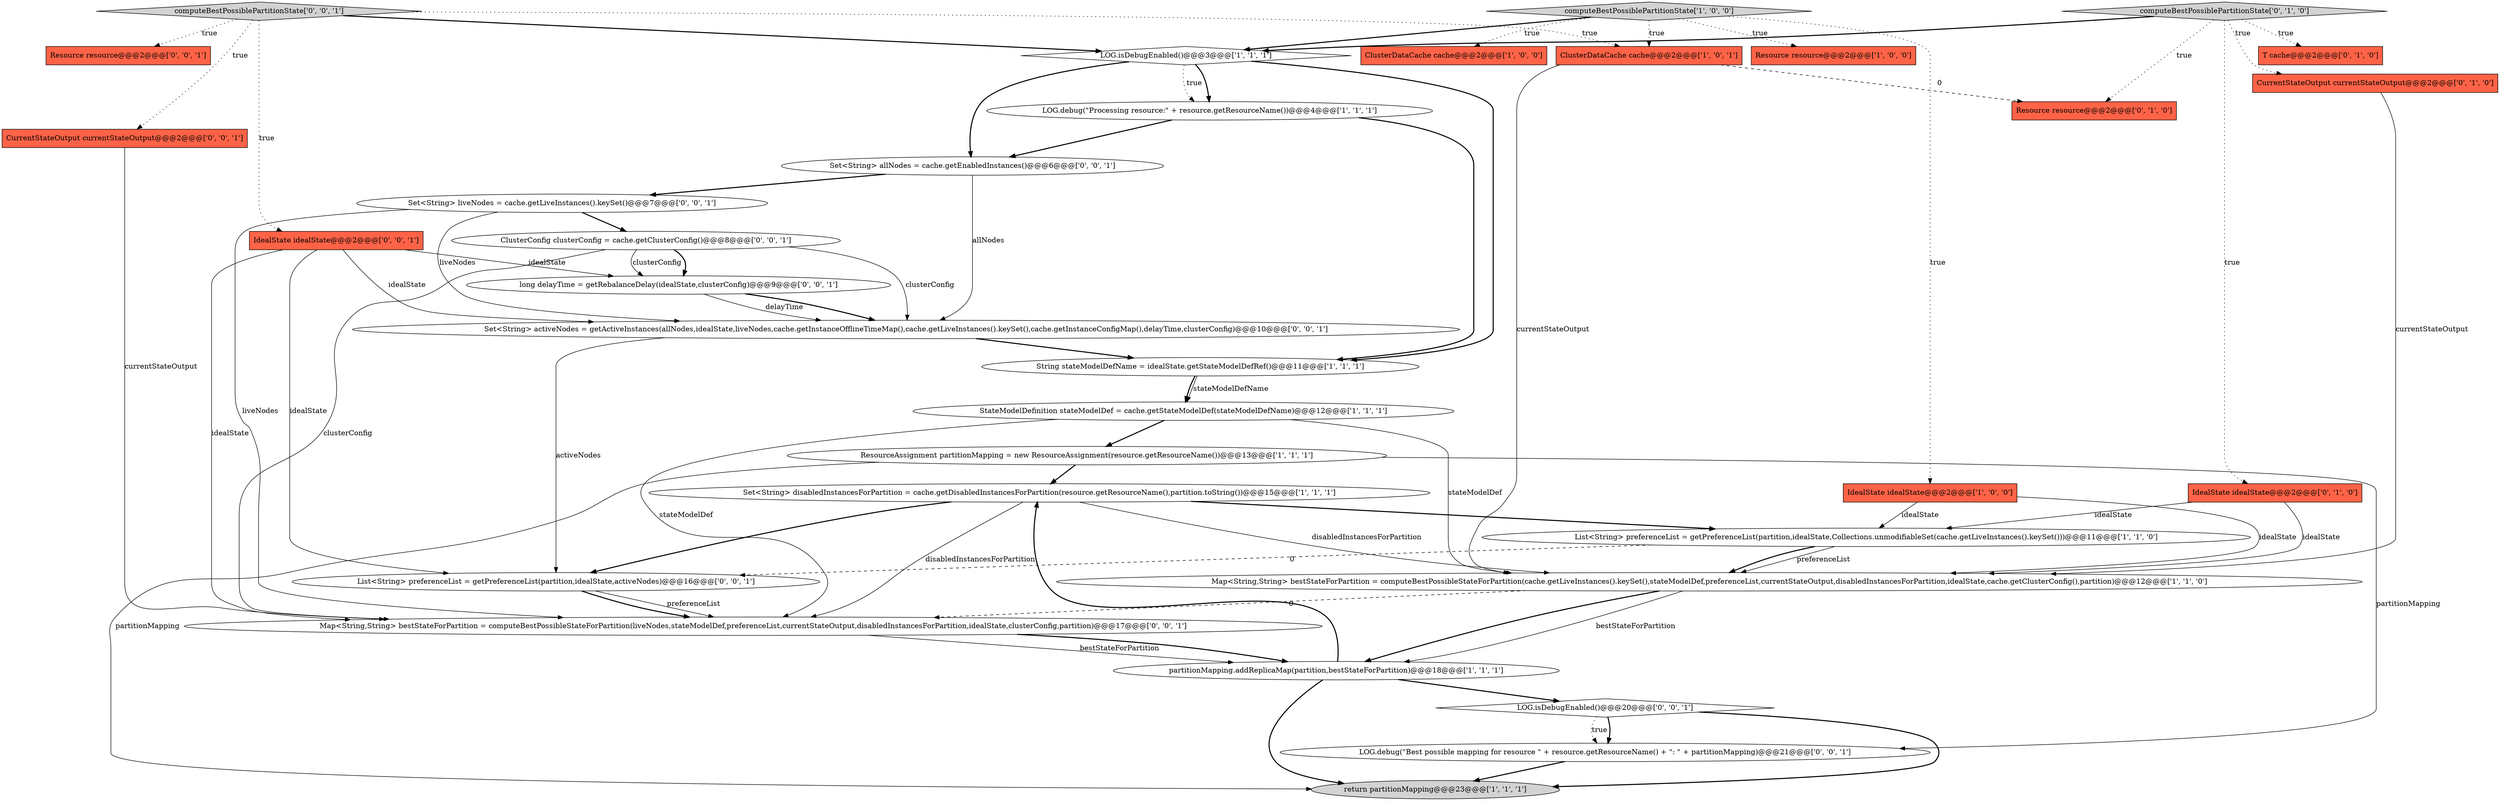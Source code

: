 digraph {
0 [style = filled, label = "Set<String> disabledInstancesForPartition = cache.getDisabledInstancesForPartition(resource.getResourceName(),partition.toString())@@@15@@@['1', '1', '1']", fillcolor = white, shape = ellipse image = "AAA0AAABBB1BBB"];
19 [style = filled, label = "Resource resource@@@2@@@['0', '1', '0']", fillcolor = tomato, shape = box image = "AAA1AAABBB2BBB"];
21 [style = filled, label = "LOG.isDebugEnabled()@@@20@@@['0', '0', '1']", fillcolor = white, shape = diamond image = "AAA0AAABBB3BBB"];
13 [style = filled, label = "return partitionMapping@@@23@@@['1', '1', '1']", fillcolor = lightgray, shape = ellipse image = "AAA0AAABBB1BBB"];
12 [style = filled, label = "ResourceAssignment partitionMapping = new ResourceAssignment(resource.getResourceName())@@@13@@@['1', '1', '1']", fillcolor = white, shape = ellipse image = "AAA0AAABBB1BBB"];
5 [style = filled, label = "LOG.isDebugEnabled()@@@3@@@['1', '1', '1']", fillcolor = white, shape = diamond image = "AAA0AAABBB1BBB"];
30 [style = filled, label = "long delayTime = getRebalanceDelay(idealState,clusterConfig)@@@9@@@['0', '0', '1']", fillcolor = white, shape = ellipse image = "AAA0AAABBB3BBB"];
23 [style = filled, label = "IdealState idealState@@@2@@@['0', '0', '1']", fillcolor = tomato, shape = box image = "AAA0AAABBB3BBB"];
27 [style = filled, label = "Set<String> allNodes = cache.getEnabledInstances()@@@6@@@['0', '0', '1']", fillcolor = white, shape = ellipse image = "AAA0AAABBB3BBB"];
26 [style = filled, label = "Set<String> liveNodes = cache.getLiveInstances().keySet()@@@7@@@['0', '0', '1']", fillcolor = white, shape = ellipse image = "AAA0AAABBB3BBB"];
1 [style = filled, label = "partitionMapping.addReplicaMap(partition,bestStateForPartition)@@@18@@@['1', '1', '1']", fillcolor = white, shape = ellipse image = "AAA0AAABBB1BBB"];
9 [style = filled, label = "ClusterDataCache cache@@@2@@@['1', '0', '0']", fillcolor = tomato, shape = box image = "AAA0AAABBB1BBB"];
7 [style = filled, label = "IdealState idealState@@@2@@@['1', '0', '0']", fillcolor = tomato, shape = box image = "AAA0AAABBB1BBB"];
4 [style = filled, label = "Map<String,String> bestStateForPartition = computeBestPossibleStateForPartition(cache.getLiveInstances().keySet(),stateModelDef,preferenceList,currentStateOutput,disabledInstancesForPartition,idealState,cache.getClusterConfig(),partition)@@@12@@@['1', '1', '0']", fillcolor = white, shape = ellipse image = "AAA0AAABBB1BBB"];
11 [style = filled, label = "String stateModelDefName = idealState.getStateModelDefRef()@@@11@@@['1', '1', '1']", fillcolor = white, shape = ellipse image = "AAA0AAABBB1BBB"];
17 [style = filled, label = "CurrentStateOutput currentStateOutput@@@2@@@['0', '1', '0']", fillcolor = tomato, shape = box image = "AAA0AAABBB2BBB"];
16 [style = filled, label = "IdealState idealState@@@2@@@['0', '1', '0']", fillcolor = tomato, shape = box image = "AAA0AAABBB2BBB"];
29 [style = filled, label = "Set<String> activeNodes = getActiveInstances(allNodes,idealState,liveNodes,cache.getInstanceOfflineTimeMap(),cache.getLiveInstances().keySet(),cache.getInstanceConfigMap(),delayTime,clusterConfig)@@@10@@@['0', '0', '1']", fillcolor = white, shape = ellipse image = "AAA0AAABBB3BBB"];
31 [style = filled, label = "computeBestPossiblePartitionState['0', '0', '1']", fillcolor = lightgray, shape = diamond image = "AAA0AAABBB3BBB"];
10 [style = filled, label = "ClusterDataCache cache@@@2@@@['1', '0', '1']", fillcolor = tomato, shape = box image = "AAA0AAABBB1BBB"];
24 [style = filled, label = "CurrentStateOutput currentStateOutput@@@2@@@['0', '0', '1']", fillcolor = tomato, shape = box image = "AAA0AAABBB3BBB"];
25 [style = filled, label = "Map<String,String> bestStateForPartition = computeBestPossibleStateForPartition(liveNodes,stateModelDef,preferenceList,currentStateOutput,disabledInstancesForPartition,idealState,clusterConfig,partition)@@@17@@@['0', '0', '1']", fillcolor = white, shape = ellipse image = "AAA0AAABBB3BBB"];
22 [style = filled, label = "List<String> preferenceList = getPreferenceList(partition,idealState,activeNodes)@@@16@@@['0', '0', '1']", fillcolor = white, shape = ellipse image = "AAA0AAABBB3BBB"];
3 [style = filled, label = "LOG.debug(\"Processing resource:\" + resource.getResourceName())@@@4@@@['1', '1', '1']", fillcolor = white, shape = ellipse image = "AAA0AAABBB1BBB"];
8 [style = filled, label = "StateModelDefinition stateModelDef = cache.getStateModelDef(stateModelDefName)@@@12@@@['1', '1', '1']", fillcolor = white, shape = ellipse image = "AAA0AAABBB1BBB"];
32 [style = filled, label = "LOG.debug(\"Best possible mapping for resource \" + resource.getResourceName() + \": \" + partitionMapping)@@@21@@@['0', '0', '1']", fillcolor = white, shape = ellipse image = "AAA0AAABBB3BBB"];
20 [style = filled, label = "Resource resource@@@2@@@['0', '0', '1']", fillcolor = tomato, shape = box image = "AAA0AAABBB3BBB"];
2 [style = filled, label = "computeBestPossiblePartitionState['1', '0', '0']", fillcolor = lightgray, shape = diamond image = "AAA0AAABBB1BBB"];
6 [style = filled, label = "Resource resource@@@2@@@['1', '0', '0']", fillcolor = tomato, shape = box image = "AAA0AAABBB1BBB"];
28 [style = filled, label = "ClusterConfig clusterConfig = cache.getClusterConfig()@@@8@@@['0', '0', '1']", fillcolor = white, shape = ellipse image = "AAA0AAABBB3BBB"];
15 [style = filled, label = "T cache@@@2@@@['0', '1', '0']", fillcolor = tomato, shape = box image = "AAA0AAABBB2BBB"];
18 [style = filled, label = "computeBestPossiblePartitionState['0', '1', '0']", fillcolor = lightgray, shape = diamond image = "AAA0AAABBB2BBB"];
14 [style = filled, label = "List<String> preferenceList = getPreferenceList(partition,idealState,Collections.unmodifiableSet(cache.getLiveInstances().keySet()))@@@11@@@['1', '1', '0']", fillcolor = white, shape = ellipse image = "AAA0AAABBB1BBB"];
28->30 [style = bold, label=""];
12->0 [style = bold, label=""];
7->4 [style = solid, label="idealState"];
18->15 [style = dotted, label="true"];
32->13 [style = bold, label=""];
3->11 [style = bold, label=""];
31->24 [style = dotted, label="true"];
8->25 [style = solid, label="stateModelDef"];
8->12 [style = bold, label=""];
21->32 [style = bold, label=""];
0->22 [style = bold, label=""];
2->5 [style = bold, label=""];
25->1 [style = solid, label="bestStateForPartition"];
5->3 [style = dotted, label="true"];
16->14 [style = solid, label="idealState"];
2->9 [style = dotted, label="true"];
1->21 [style = bold, label=""];
26->29 [style = solid, label="liveNodes"];
18->5 [style = bold, label=""];
30->29 [style = solid, label="delayTime"];
4->1 [style = solid, label="bestStateForPartition"];
2->6 [style = dotted, label="true"];
22->25 [style = solid, label="preferenceList"];
31->10 [style = dotted, label="true"];
3->27 [style = bold, label=""];
23->30 [style = solid, label="idealState"];
12->13 [style = solid, label="partitionMapping"];
14->4 [style = solid, label="preferenceList"];
2->10 [style = dotted, label="true"];
4->1 [style = bold, label=""];
25->1 [style = bold, label=""];
4->25 [style = dashed, label="0"];
18->16 [style = dotted, label="true"];
10->4 [style = solid, label="currentStateOutput"];
28->29 [style = solid, label="clusterConfig"];
18->17 [style = dotted, label="true"];
5->11 [style = bold, label=""];
11->8 [style = bold, label=""];
22->25 [style = bold, label=""];
23->22 [style = solid, label="idealState"];
7->14 [style = solid, label="idealState"];
29->22 [style = solid, label="activeNodes"];
0->4 [style = solid, label="disabledInstancesForPartition"];
5->27 [style = bold, label=""];
27->26 [style = bold, label=""];
16->4 [style = solid, label="idealState"];
28->30 [style = solid, label="clusterConfig"];
23->25 [style = solid, label="idealState"];
18->19 [style = dotted, label="true"];
26->28 [style = bold, label=""];
21->13 [style = bold, label=""];
31->20 [style = dotted, label="true"];
31->5 [style = bold, label=""];
14->22 [style = dashed, label="0"];
27->29 [style = solid, label="allNodes"];
10->19 [style = dashed, label="0"];
8->4 [style = solid, label="stateModelDef"];
23->29 [style = solid, label="idealState"];
28->25 [style = solid, label="clusterConfig"];
5->3 [style = bold, label=""];
1->13 [style = bold, label=""];
14->4 [style = bold, label=""];
17->4 [style = solid, label="currentStateOutput"];
21->32 [style = dotted, label="true"];
26->25 [style = solid, label="liveNodes"];
12->32 [style = solid, label="partitionMapping"];
31->23 [style = dotted, label="true"];
0->14 [style = bold, label=""];
24->25 [style = solid, label="currentStateOutput"];
11->8 [style = solid, label="stateModelDefName"];
2->7 [style = dotted, label="true"];
0->25 [style = solid, label="disabledInstancesForPartition"];
30->29 [style = bold, label=""];
29->11 [style = bold, label=""];
1->0 [style = bold, label=""];
}
